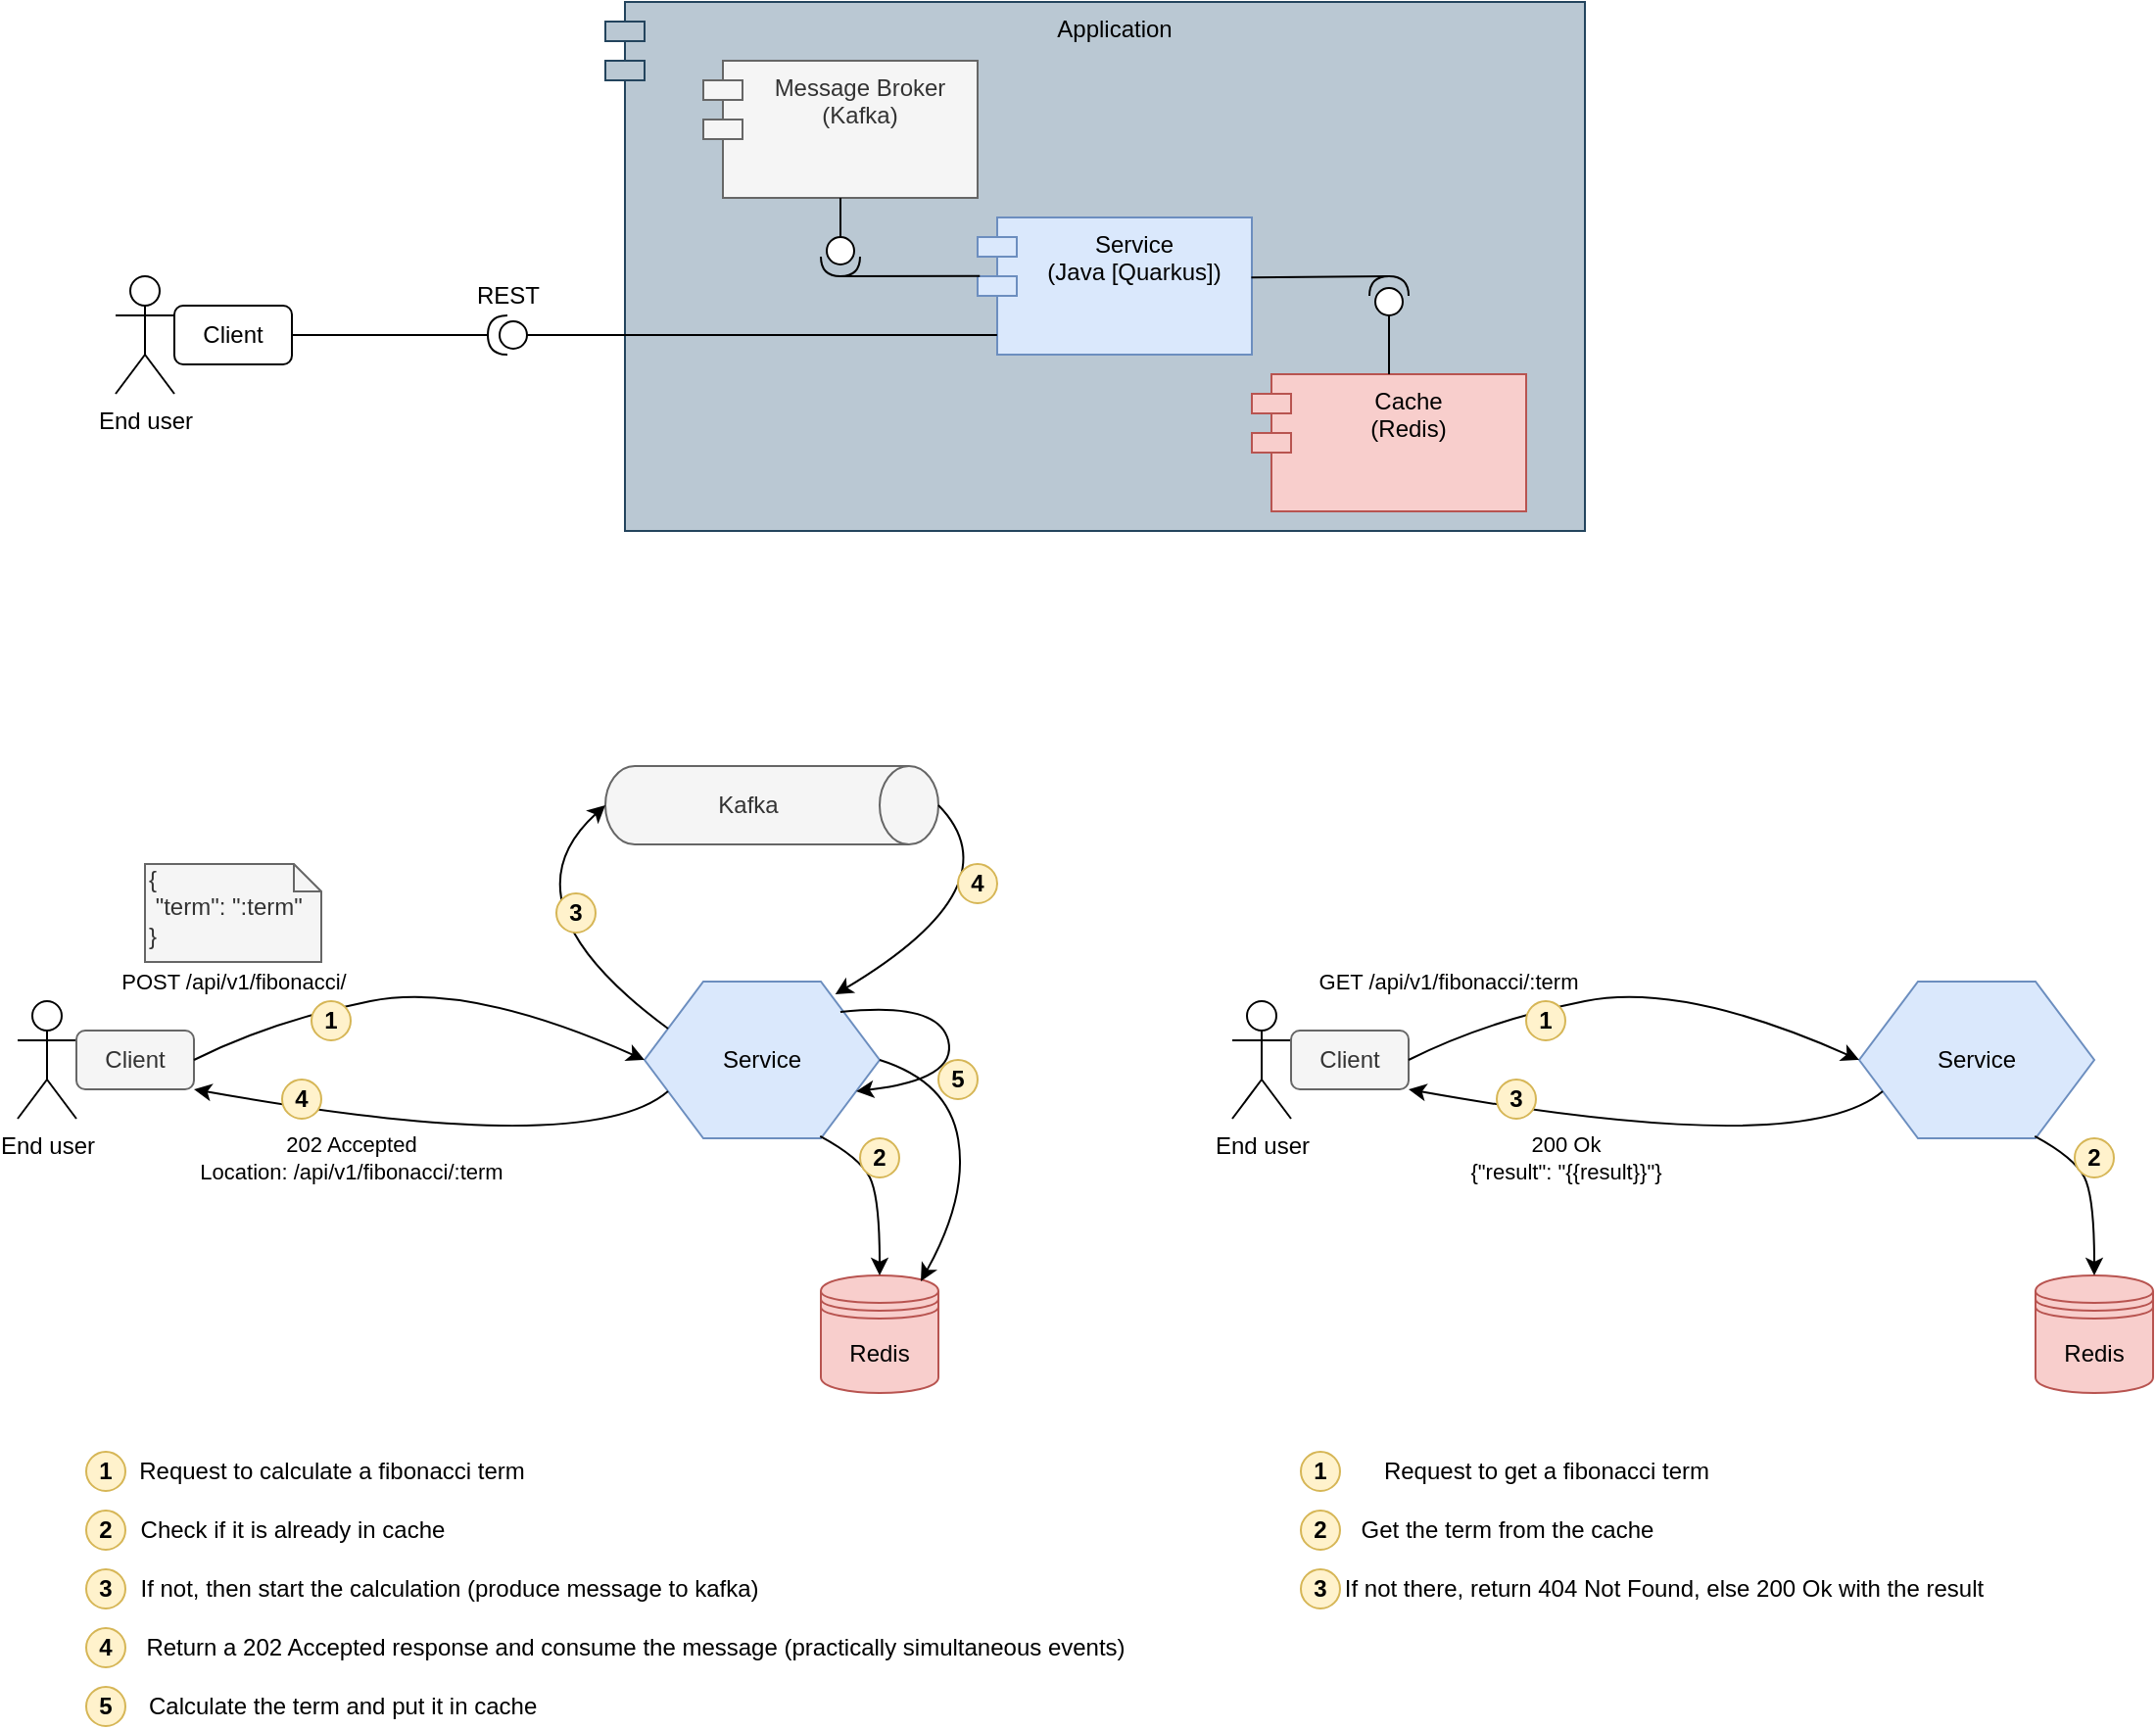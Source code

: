 <mxfile version="13.10.9" type="device"><diagram id="Vgo_jxKRMBn-lpx3nXsV" name="Page-1"><mxGraphModel dx="2035" dy="613" grid="1" gridSize="10" guides="1" tooltips="1" connect="1" arrows="1" fold="1" page="1" pageScale="1" pageWidth="850" pageHeight="1100" math="0" shadow="0"><root><mxCell id="0"/><mxCell id="1" parent="0"/><mxCell id="zRRrEnNzn7elpmskcgEC-18" value="Application" style="shape=module;align=left;spacingLeft=20;align=center;verticalAlign=top;fillColor=#bac8d3;strokeColor=#23445d;" parent="1" vertex="1"><mxGeometry x="180" y="230" width="500" height="270" as="geometry"/></mxCell><mxCell id="zRRrEnNzn7elpmskcgEC-1" value="Service&#xA; (Java [Quarkus])" style="shape=module;align=left;spacingLeft=20;align=center;verticalAlign=top;fillColor=#dae8fc;strokeColor=#6c8ebf;" parent="1" vertex="1"><mxGeometry x="370" y="340" width="140" height="70" as="geometry"/></mxCell><mxCell id="zRRrEnNzn7elpmskcgEC-3" value="Cache&#xA;(Redis)" style="shape=module;align=left;spacingLeft=20;align=center;verticalAlign=top;fillColor=#f8cecc;strokeColor=#b85450;" parent="1" vertex="1"><mxGeometry x="510" y="420" width="140" height="70" as="geometry"/></mxCell><mxCell id="zRRrEnNzn7elpmskcgEC-4" value="Message Broker&#xA;(Kafka)&#xA;" style="shape=module;align=left;spacingLeft=20;align=center;verticalAlign=top;fillColor=#f5f5f5;strokeColor=#666666;fontColor=#333333;" parent="1" vertex="1"><mxGeometry x="230" y="260" width="140" height="70" as="geometry"/></mxCell><mxCell id="zRRrEnNzn7elpmskcgEC-11" value="" style="endArrow=none;html=1;exitX=0.008;exitY=0.427;exitDx=0;exitDy=0;entryX=1;entryY=0.5;entryDx=0;entryDy=0;entryPerimeter=0;exitPerimeter=0;" parent="1" source="zRRrEnNzn7elpmskcgEC-1" target="zRRrEnNzn7elpmskcgEC-13" edge="1"><mxGeometry width="50" height="50" relative="1" as="geometry"><mxPoint x="400" y="360" as="sourcePoint"/><mxPoint x="440" y="330" as="targetPoint"/></mxGeometry></mxCell><mxCell id="zRRrEnNzn7elpmskcgEC-13" value="" style="shape=providedRequiredInterface;html=1;verticalLabelPosition=bottom;rotation=90;" parent="1" vertex="1"><mxGeometry x="290" y="350" width="20" height="20" as="geometry"/></mxCell><mxCell id="zRRrEnNzn7elpmskcgEC-14" value="" style="endArrow=none;html=1;exitX=0;exitY=0.5;exitDx=0;exitDy=0;exitPerimeter=0;entryX=0.5;entryY=1;entryDx=0;entryDy=0;" parent="1" source="zRRrEnNzn7elpmskcgEC-13" target="zRRrEnNzn7elpmskcgEC-4" edge="1"><mxGeometry width="50" height="50" relative="1" as="geometry"><mxPoint x="400" y="300" as="sourcePoint"/><mxPoint x="450" y="250" as="targetPoint"/></mxGeometry></mxCell><mxCell id="zRRrEnNzn7elpmskcgEC-15" value="" style="shape=providedRequiredInterface;html=1;verticalLabelPosition=bottom;rotation=-90;" parent="1" vertex="1"><mxGeometry x="570" y="370" width="20" height="20" as="geometry"/></mxCell><mxCell id="zRRrEnNzn7elpmskcgEC-16" value="" style="endArrow=none;html=1;exitX=0.5;exitY=0;exitDx=0;exitDy=0;entryX=0;entryY=0.5;entryDx=0;entryDy=0;entryPerimeter=0;" parent="1" source="zRRrEnNzn7elpmskcgEC-3" target="zRRrEnNzn7elpmskcgEC-15" edge="1"><mxGeometry width="50" height="50" relative="1" as="geometry"><mxPoint x="400" y="460" as="sourcePoint"/><mxPoint x="580" y="400" as="targetPoint"/></mxGeometry></mxCell><mxCell id="zRRrEnNzn7elpmskcgEC-17" value="" style="endArrow=none;html=1;entryX=0.998;entryY=0.437;entryDx=0;entryDy=0;exitX=1;exitY=0.5;exitDx=0;exitDy=0;exitPerimeter=0;entryPerimeter=0;" parent="1" source="zRRrEnNzn7elpmskcgEC-15" target="zRRrEnNzn7elpmskcgEC-1" edge="1"><mxGeometry width="50" height="50" relative="1" as="geometry"><mxPoint x="570" y="360" as="sourcePoint"/><mxPoint x="450" y="410" as="targetPoint"/></mxGeometry></mxCell><mxCell id="zRRrEnNzn7elpmskcgEC-22" value="" style="endArrow=none;html=1;entryX=0.071;entryY=0.857;entryDx=0;entryDy=0;entryPerimeter=0;exitX=0;exitY=0.5;exitDx=0;exitDy=0;exitPerimeter=0;" parent="1" source="zRRrEnNzn7elpmskcgEC-23" target="zRRrEnNzn7elpmskcgEC-1" edge="1"><mxGeometry width="50" height="50" relative="1" as="geometry"><mxPoint x="140" y="393" as="sourcePoint"/><mxPoint x="280" y="390" as="targetPoint"/></mxGeometry></mxCell><mxCell id="zRRrEnNzn7elpmskcgEC-23" value="" style="shape=providedRequiredInterface;html=1;verticalLabelPosition=bottom;rotation=-180;" parent="1" vertex="1"><mxGeometry x="120" y="390" width="20" height="20" as="geometry"/></mxCell><mxCell id="zRRrEnNzn7elpmskcgEC-24" value="End user" style="shape=umlActor;verticalLabelPosition=bottom;verticalAlign=top;html=1;" parent="1" vertex="1"><mxGeometry x="-70" y="370" width="30" height="60" as="geometry"/></mxCell><mxCell id="zRRrEnNzn7elpmskcgEC-25" value="" style="endArrow=none;html=1;entryX=1;entryY=0.5;entryDx=0;entryDy=0;entryPerimeter=0;exitX=1;exitY=0.5;exitDx=0;exitDy=0;" parent="1" source="zRRrEnNzn7elpmskcgEC-29" target="zRRrEnNzn7elpmskcgEC-23" edge="1"><mxGeometry width="50" height="50" relative="1" as="geometry"><mxPoint x="40" y="400" as="sourcePoint"/><mxPoint x="170" y="340" as="targetPoint"/></mxGeometry></mxCell><mxCell id="zRRrEnNzn7elpmskcgEC-26" value="REST" style="text;html=1;align=center;verticalAlign=middle;resizable=0;points=[];autosize=1;" parent="1" vertex="1"><mxGeometry x="105" y="370" width="50" height="20" as="geometry"/></mxCell><mxCell id="zRRrEnNzn7elpmskcgEC-27" value="Service" style="shape=hexagon;perimeter=hexagonPerimeter2;whiteSpace=wrap;html=1;fixedSize=1;size=30;fillColor=#dae8fc;strokeColor=#6c8ebf;" parent="1" vertex="1"><mxGeometry x="200" y="730" width="120" height="80" as="geometry"/></mxCell><mxCell id="zRRrEnNzn7elpmskcgEC-29" value="Client" style="rounded=1;whiteSpace=wrap;html=1;" parent="1" vertex="1"><mxGeometry x="-40" y="385" width="60" height="30" as="geometry"/></mxCell><mxCell id="zRRrEnNzn7elpmskcgEC-32" value="End user" style="shape=umlActor;verticalLabelPosition=bottom;verticalAlign=top;html=1;" parent="1" vertex="1"><mxGeometry x="-120" y="740" width="30" height="60" as="geometry"/></mxCell><mxCell id="zRRrEnNzn7elpmskcgEC-33" value="Client" style="rounded=1;whiteSpace=wrap;html=1;fillColor=#f5f5f5;strokeColor=#666666;fontColor=#333333;" parent="1" vertex="1"><mxGeometry x="-90" y="755" width="60" height="30" as="geometry"/></mxCell><mxCell id="zRRrEnNzn7elpmskcgEC-34" value="Kafka" style="shape=cylinder3;whiteSpace=wrap;html=1;boundedLbl=1;backgroundOutline=1;size=15;rotation=0;fillColor=#f5f5f5;strokeColor=#666666;fontColor=#333333;flipH=0;flipV=0;direction=south;" parent="1" vertex="1"><mxGeometry x="180" y="620" width="170" height="40" as="geometry"/></mxCell><mxCell id="zRRrEnNzn7elpmskcgEC-35" value="Redis" style="shape=datastore;whiteSpace=wrap;html=1;fillColor=#f8cecc;strokeColor=#b85450;" parent="1" vertex="1"><mxGeometry x="290" y="880" width="60" height="60" as="geometry"/></mxCell><mxCell id="zRRrEnNzn7elpmskcgEC-37" value="" style="curved=1;endArrow=classic;html=1;exitX=1;exitY=0.5;exitDx=0;exitDy=0;entryX=0;entryY=0.5;entryDx=0;entryDy=0;" parent="1" source="zRRrEnNzn7elpmskcgEC-33" target="zRRrEnNzn7elpmskcgEC-27" edge="1"><mxGeometry width="50" height="50" relative="1" as="geometry"><mxPoint x="40" y="850" as="sourcePoint"/><mxPoint x="90" y="800" as="targetPoint"/><Array as="points"><mxPoint x="10" y="750"/><mxPoint x="110" y="730"/></Array></mxGeometry></mxCell><mxCell id="zRRrEnNzn7elpmskcgEC-38" value="POST /api/v1/fibonacci/" style="edgeLabel;html=1;align=center;verticalAlign=middle;resizable=0;points=[];" parent="zRRrEnNzn7elpmskcgEC-37" vertex="1" connectable="0"><mxGeometry x="-0.027" y="-2" relative="1" as="geometry"><mxPoint x="-93.53" y="-7.33" as="offset"/></mxGeometry></mxCell><mxCell id="zRRrEnNzn7elpmskcgEC-41" value="&lt;div&gt;{&lt;/div&gt;&lt;div&gt;&amp;nbsp;&quot;term&quot;: &quot;:term&quot;&lt;br&gt;&lt;/div&gt;&lt;div&gt;}&lt;/div&gt;" style="shape=note;whiteSpace=wrap;html=1;size=14;verticalAlign=top;align=left;spacingTop=-6;fillColor=#f5f5f5;strokeColor=#666666;fontColor=#333333;" parent="1" vertex="1"><mxGeometry x="-55" y="670" width="90" height="50" as="geometry"/></mxCell><mxCell id="zRRrEnNzn7elpmskcgEC-43" value="1" style="ellipse;whiteSpace=wrap;html=1;aspect=fixed;fillColor=#fff2cc;strokeColor=#d6b656;fontStyle=1" parent="1" vertex="1"><mxGeometry x="30" y="740" width="20" height="20" as="geometry"/></mxCell><mxCell id="zRRrEnNzn7elpmskcgEC-44" value="" style="curved=1;endArrow=classic;html=1;exitX=0.747;exitY=0.987;exitDx=0;exitDy=0;exitPerimeter=0;entryX=0.5;entryY=0;entryDx=0;entryDy=0;" parent="1" source="zRRrEnNzn7elpmskcgEC-27" target="zRRrEnNzn7elpmskcgEC-35" edge="1"><mxGeometry width="50" height="50" relative="1" as="geometry"><mxPoint x="300" y="820" as="sourcePoint"/><mxPoint x="390" y="880" as="targetPoint"/><Array as="points"><mxPoint x="310" y="820"/><mxPoint x="320" y="840"/></Array></mxGeometry></mxCell><mxCell id="zRRrEnNzn7elpmskcgEC-46" value="2" style="ellipse;whiteSpace=wrap;html=1;aspect=fixed;fillColor=#fff2cc;strokeColor=#d6b656;fontStyle=1" parent="1" vertex="1"><mxGeometry x="310" y="810" width="20" height="20" as="geometry"/></mxCell><mxCell id="zRRrEnNzn7elpmskcgEC-49" value="" style="curved=1;endArrow=classic;html=1;exitX=0;exitY=0.25;exitDx=0;exitDy=0;entryX=0.5;entryY=1;entryDx=0;entryDy=0;entryPerimeter=0;" parent="1" source="zRRrEnNzn7elpmskcgEC-27" target="zRRrEnNzn7elpmskcgEC-34" edge="1"><mxGeometry width="50" height="50" relative="1" as="geometry"><mxPoint x="150" y="720" as="sourcePoint"/><mxPoint x="180" y="590" as="targetPoint"/><Array as="points"><mxPoint x="125" y="690"/></Array></mxGeometry></mxCell><mxCell id="zRRrEnNzn7elpmskcgEC-50" value="3" style="ellipse;whiteSpace=wrap;html=1;aspect=fixed;fillColor=#fff2cc;strokeColor=#d6b656;fontStyle=1" parent="1" vertex="1"><mxGeometry x="155" y="685" width="20" height="20" as="geometry"/></mxCell><mxCell id="zRRrEnNzn7elpmskcgEC-51" value="" style="curved=1;endArrow=classic;html=1;exitX=0.5;exitY=0;exitDx=0;exitDy=0;exitPerimeter=0;entryX=0.811;entryY=0.082;entryDx=0;entryDy=0;entryPerimeter=0;" parent="1" source="zRRrEnNzn7elpmskcgEC-34" target="zRRrEnNzn7elpmskcgEC-27" edge="1"><mxGeometry width="50" height="50" relative="1" as="geometry"><mxPoint x="370.0" y="670" as="sourcePoint"/><mxPoint x="400.36" y="741.04" as="targetPoint"/><Array as="points"><mxPoint x="390.36" y="681.04"/></Array></mxGeometry></mxCell><mxCell id="zRRrEnNzn7elpmskcgEC-52" value="4" style="ellipse;whiteSpace=wrap;html=1;aspect=fixed;fillColor=#fff2cc;strokeColor=#d6b656;fontStyle=1" parent="1" vertex="1"><mxGeometry x="360" y="670" width="20" height="20" as="geometry"/></mxCell><mxCell id="zRRrEnNzn7elpmskcgEC-53" value="" style="curved=1;endArrow=classic;html=1;exitX=0;exitY=0.75;exitDx=0;exitDy=0;entryX=1;entryY=1;entryDx=0;entryDy=0;" parent="1" source="zRRrEnNzn7elpmskcgEC-27" target="zRRrEnNzn7elpmskcgEC-33" edge="1"><mxGeometry width="50" height="50" relative="1" as="geometry"><mxPoint x="130.82" y="780" as="sourcePoint"/><mxPoint x="88.82" y="894" as="targetPoint"/><Array as="points"><mxPoint x="171.18" y="821.04"/></Array></mxGeometry></mxCell><mxCell id="zRRrEnNzn7elpmskcgEC-55" value="&lt;div&gt;202 Accepted&lt;/div&gt;&lt;div&gt;Location: /api/v1/fibonacci/:term&lt;br&gt;&lt;/div&gt;" style="edgeLabel;html=1;align=center;verticalAlign=middle;resizable=0;points=[];" parent="zRRrEnNzn7elpmskcgEC-53" vertex="1" connectable="0"><mxGeometry x="-0.026" y="-6" relative="1" as="geometry"><mxPoint x="-51.64" y="17.51" as="offset"/></mxGeometry></mxCell><mxCell id="zRRrEnNzn7elpmskcgEC-54" value="4" style="ellipse;whiteSpace=wrap;html=1;aspect=fixed;fillColor=#fff2cc;strokeColor=#d6b656;fontStyle=1" parent="1" vertex="1"><mxGeometry x="15" y="780" width="20" height="20" as="geometry"/></mxCell><mxCell id="zRRrEnNzn7elpmskcgEC-56" value="" style="curved=1;endArrow=classic;html=1;exitX=0.833;exitY=0.194;exitDx=0;exitDy=0;entryX=1;entryY=0.75;entryDx=0;entryDy=0;exitPerimeter=0;" parent="1" source="zRRrEnNzn7elpmskcgEC-27" target="zRRrEnNzn7elpmskcgEC-27" edge="1"><mxGeometry width="50" height="50" relative="1" as="geometry"><mxPoint x="380" y="800" as="sourcePoint"/><mxPoint x="430" y="750" as="targetPoint"/><Array as="points"><mxPoint x="350" y="740"/><mxPoint x="360" y="780"/></Array></mxGeometry></mxCell><mxCell id="zRRrEnNzn7elpmskcgEC-57" value="5" style="ellipse;whiteSpace=wrap;html=1;aspect=fixed;fillColor=#fff2cc;strokeColor=#d6b656;fontStyle=1" parent="1" vertex="1"><mxGeometry x="350" y="770" width="20" height="20" as="geometry"/></mxCell><mxCell id="zRRrEnNzn7elpmskcgEC-58" value="" style="curved=1;endArrow=classic;html=1;exitX=1;exitY=0.5;exitDx=0;exitDy=0;entryX=0.85;entryY=0.05;entryDx=0;entryDy=0;entryPerimeter=0;" parent="1" source="zRRrEnNzn7elpmskcgEC-27" target="zRRrEnNzn7elpmskcgEC-35" edge="1"><mxGeometry width="50" height="50" relative="1" as="geometry"><mxPoint x="334.82" y="770" as="sourcePoint"/><mxPoint x="365.18" y="841.04" as="targetPoint"/><Array as="points"><mxPoint x="355.18" y="781.04"/><mxPoint x="365" y="840"/></Array></mxGeometry></mxCell><mxCell id="zRRrEnNzn7elpmskcgEC-60" value="1" style="ellipse;whiteSpace=wrap;html=1;aspect=fixed;fillColor=#fff2cc;strokeColor=#d6b656;fontStyle=1" parent="1" vertex="1"><mxGeometry x="-85" y="970" width="20" height="20" as="geometry"/></mxCell><mxCell id="zRRrEnNzn7elpmskcgEC-61" value="2" style="ellipse;whiteSpace=wrap;html=1;aspect=fixed;fillColor=#fff2cc;strokeColor=#d6b656;fontStyle=1" parent="1" vertex="1"><mxGeometry x="-85" y="1000" width="20" height="20" as="geometry"/></mxCell><mxCell id="zRRrEnNzn7elpmskcgEC-62" value="3" style="ellipse;whiteSpace=wrap;html=1;aspect=fixed;fillColor=#fff2cc;strokeColor=#d6b656;fontStyle=1" parent="1" vertex="1"><mxGeometry x="-85" y="1030" width="20" height="20" as="geometry"/></mxCell><mxCell id="zRRrEnNzn7elpmskcgEC-63" value="4" style="ellipse;whiteSpace=wrap;html=1;aspect=fixed;fillColor=#fff2cc;strokeColor=#d6b656;fontStyle=1" parent="1" vertex="1"><mxGeometry x="-85" y="1060" width="20" height="20" as="geometry"/></mxCell><mxCell id="zRRrEnNzn7elpmskcgEC-64" value="5" style="ellipse;whiteSpace=wrap;html=1;aspect=fixed;fillColor=#fff2cc;strokeColor=#d6b656;fontStyle=1" parent="1" vertex="1"><mxGeometry x="-85" y="1090" width="20" height="20" as="geometry"/></mxCell><mxCell id="zRRrEnNzn7elpmskcgEC-65" value="Request to calculate a fibonacci term" style="text;html=1;align=center;verticalAlign=middle;resizable=0;points=[];autosize=1;" parent="1" vertex="1"><mxGeometry x="-70" y="970" width="220" height="20" as="geometry"/></mxCell><mxCell id="zRRrEnNzn7elpmskcgEC-66" value="Check if it is already in cache" style="text;html=1;align=center;verticalAlign=middle;resizable=0;points=[];autosize=1;" parent="1" vertex="1"><mxGeometry x="-65" y="1000" width="170" height="20" as="geometry"/></mxCell><mxCell id="zRRrEnNzn7elpmskcgEC-67" value="If not, then start the calculation (produce message to kafka) " style="text;html=1;align=center;verticalAlign=middle;resizable=0;points=[];autosize=1;" parent="1" vertex="1"><mxGeometry x="-65" y="1030" width="330" height="20" as="geometry"/></mxCell><mxCell id="zRRrEnNzn7elpmskcgEC-68" value="Return a 202 Accepted response and consume the message (practically simultaneous events)" style="text;html=1;align=center;verticalAlign=middle;resizable=0;points=[];autosize=1;" parent="1" vertex="1"><mxGeometry x="-65" y="1060" width="520" height="20" as="geometry"/></mxCell><mxCell id="zRRrEnNzn7elpmskcgEC-69" value="&lt;div align=&quot;left&quot;&gt;Calculate the term and put it in cache&lt;/div&gt;" style="text;html=1;align=left;verticalAlign=middle;resizable=0;points=[];autosize=1;" parent="1" vertex="1"><mxGeometry x="-55" y="1090" width="220" height="20" as="geometry"/></mxCell><mxCell id="naPk6zvaUYb87jDq-aPL-1" value="Service" style="shape=hexagon;perimeter=hexagonPerimeter2;whiteSpace=wrap;html=1;fixedSize=1;size=30;fillColor=#dae8fc;strokeColor=#6c8ebf;" vertex="1" parent="1"><mxGeometry x="820" y="730" width="120" height="80" as="geometry"/></mxCell><mxCell id="naPk6zvaUYb87jDq-aPL-2" value="End user" style="shape=umlActor;verticalLabelPosition=bottom;verticalAlign=top;html=1;" vertex="1" parent="1"><mxGeometry x="500" y="740" width="30" height="60" as="geometry"/></mxCell><mxCell id="naPk6zvaUYb87jDq-aPL-3" value="Client" style="rounded=1;whiteSpace=wrap;html=1;fillColor=#f5f5f5;strokeColor=#666666;fontColor=#333333;" vertex="1" parent="1"><mxGeometry x="530" y="755" width="60" height="30" as="geometry"/></mxCell><mxCell id="naPk6zvaUYb87jDq-aPL-5" value="Redis" style="shape=datastore;whiteSpace=wrap;html=1;fillColor=#f8cecc;strokeColor=#b85450;" vertex="1" parent="1"><mxGeometry x="910" y="880" width="60" height="60" as="geometry"/></mxCell><mxCell id="naPk6zvaUYb87jDq-aPL-6" value="" style="curved=1;endArrow=classic;html=1;exitX=1;exitY=0.5;exitDx=0;exitDy=0;entryX=0;entryY=0.5;entryDx=0;entryDy=0;" edge="1" parent="1" source="naPk6zvaUYb87jDq-aPL-3" target="naPk6zvaUYb87jDq-aPL-1"><mxGeometry width="50" height="50" relative="1" as="geometry"><mxPoint x="660" y="850" as="sourcePoint"/><mxPoint x="710" y="800" as="targetPoint"/><Array as="points"><mxPoint x="630" y="750"/><mxPoint x="730" y="730"/></Array></mxGeometry></mxCell><mxCell id="naPk6zvaUYb87jDq-aPL-7" value="GET /api/v1/fibonacci/:term" style="edgeLabel;html=1;align=center;verticalAlign=middle;resizable=0;points=[];" vertex="1" connectable="0" parent="naPk6zvaUYb87jDq-aPL-6"><mxGeometry x="-0.027" y="-2" relative="1" as="geometry"><mxPoint x="-93.53" y="-7.33" as="offset"/></mxGeometry></mxCell><mxCell id="naPk6zvaUYb87jDq-aPL-9" value="1" style="ellipse;whiteSpace=wrap;html=1;aspect=fixed;fillColor=#fff2cc;strokeColor=#d6b656;fontStyle=1" vertex="1" parent="1"><mxGeometry x="650" y="740" width="20" height="20" as="geometry"/></mxCell><mxCell id="naPk6zvaUYb87jDq-aPL-10" value="" style="curved=1;endArrow=classic;html=1;exitX=0.747;exitY=0.987;exitDx=0;exitDy=0;exitPerimeter=0;entryX=0.5;entryY=0;entryDx=0;entryDy=0;" edge="1" parent="1" source="naPk6zvaUYb87jDq-aPL-1" target="naPk6zvaUYb87jDq-aPL-5"><mxGeometry width="50" height="50" relative="1" as="geometry"><mxPoint x="920" y="820" as="sourcePoint"/><mxPoint x="1010" y="880" as="targetPoint"/><Array as="points"><mxPoint x="930" y="820"/><mxPoint x="940" y="840"/></Array></mxGeometry></mxCell><mxCell id="naPk6zvaUYb87jDq-aPL-11" value="2" style="ellipse;whiteSpace=wrap;html=1;aspect=fixed;fillColor=#fff2cc;strokeColor=#d6b656;fontStyle=1" vertex="1" parent="1"><mxGeometry x="930" y="810" width="20" height="20" as="geometry"/></mxCell><mxCell id="naPk6zvaUYb87jDq-aPL-16" value="" style="curved=1;endArrow=classic;html=1;exitX=0;exitY=0.75;exitDx=0;exitDy=0;entryX=1;entryY=1;entryDx=0;entryDy=0;" edge="1" parent="1" source="naPk6zvaUYb87jDq-aPL-1" target="naPk6zvaUYb87jDq-aPL-3"><mxGeometry width="50" height="50" relative="1" as="geometry"><mxPoint x="750.82" y="780" as="sourcePoint"/><mxPoint x="708.82" y="894" as="targetPoint"/><Array as="points"><mxPoint x="791.18" y="821.04"/></Array></mxGeometry></mxCell><mxCell id="naPk6zvaUYb87jDq-aPL-17" value="&lt;div&gt;200 Ok&lt;br&gt;&lt;/div&gt;&lt;div&gt;{&quot;result&quot;: &quot;{{result}}&quot;}&lt;br&gt;&lt;/div&gt;" style="edgeLabel;html=1;align=center;verticalAlign=middle;resizable=0;points=[];" vertex="1" connectable="0" parent="naPk6zvaUYb87jDq-aPL-16"><mxGeometry x="-0.026" y="-6" relative="1" as="geometry"><mxPoint x="-51.64" y="17.51" as="offset"/></mxGeometry></mxCell><mxCell id="naPk6zvaUYb87jDq-aPL-18" value="3" style="ellipse;whiteSpace=wrap;html=1;aspect=fixed;fillColor=#fff2cc;strokeColor=#d6b656;fontStyle=1" vertex="1" parent="1"><mxGeometry x="635" y="780" width="20" height="20" as="geometry"/></mxCell><mxCell id="naPk6zvaUYb87jDq-aPL-22" value="1" style="ellipse;whiteSpace=wrap;html=1;aspect=fixed;fillColor=#fff2cc;strokeColor=#d6b656;fontStyle=1" vertex="1" parent="1"><mxGeometry x="535" y="970" width="20" height="20" as="geometry"/></mxCell><mxCell id="naPk6zvaUYb87jDq-aPL-23" value="2" style="ellipse;whiteSpace=wrap;html=1;aspect=fixed;fillColor=#fff2cc;strokeColor=#d6b656;fontStyle=1" vertex="1" parent="1"><mxGeometry x="535" y="1000" width="20" height="20" as="geometry"/></mxCell><mxCell id="naPk6zvaUYb87jDq-aPL-24" value="3" style="ellipse;whiteSpace=wrap;html=1;aspect=fixed;fillColor=#fff2cc;strokeColor=#d6b656;fontStyle=1" vertex="1" parent="1"><mxGeometry x="535" y="1030" width="20" height="20" as="geometry"/></mxCell><mxCell id="naPk6zvaUYb87jDq-aPL-27" value="Request to get a fibonacci term" style="text;html=1;align=center;verticalAlign=middle;resizable=0;points=[];autosize=1;" vertex="1" parent="1"><mxGeometry x="570" y="970" width="180" height="20" as="geometry"/></mxCell><mxCell id="naPk6zvaUYb87jDq-aPL-28" value="Get the term from the cache" style="text;html=1;align=center;verticalAlign=middle;resizable=0;points=[];autosize=1;" vertex="1" parent="1"><mxGeometry x="560" y="1000" width="160" height="20" as="geometry"/></mxCell><mxCell id="naPk6zvaUYb87jDq-aPL-29" value="If not there, return 404 Not Found, else 200 Ok with the result " style="text;html=1;align=center;verticalAlign=middle;resizable=0;points=[];autosize=1;" vertex="1" parent="1"><mxGeometry x="550" y="1030" width="340" height="20" as="geometry"/></mxCell></root></mxGraphModel></diagram></mxfile>